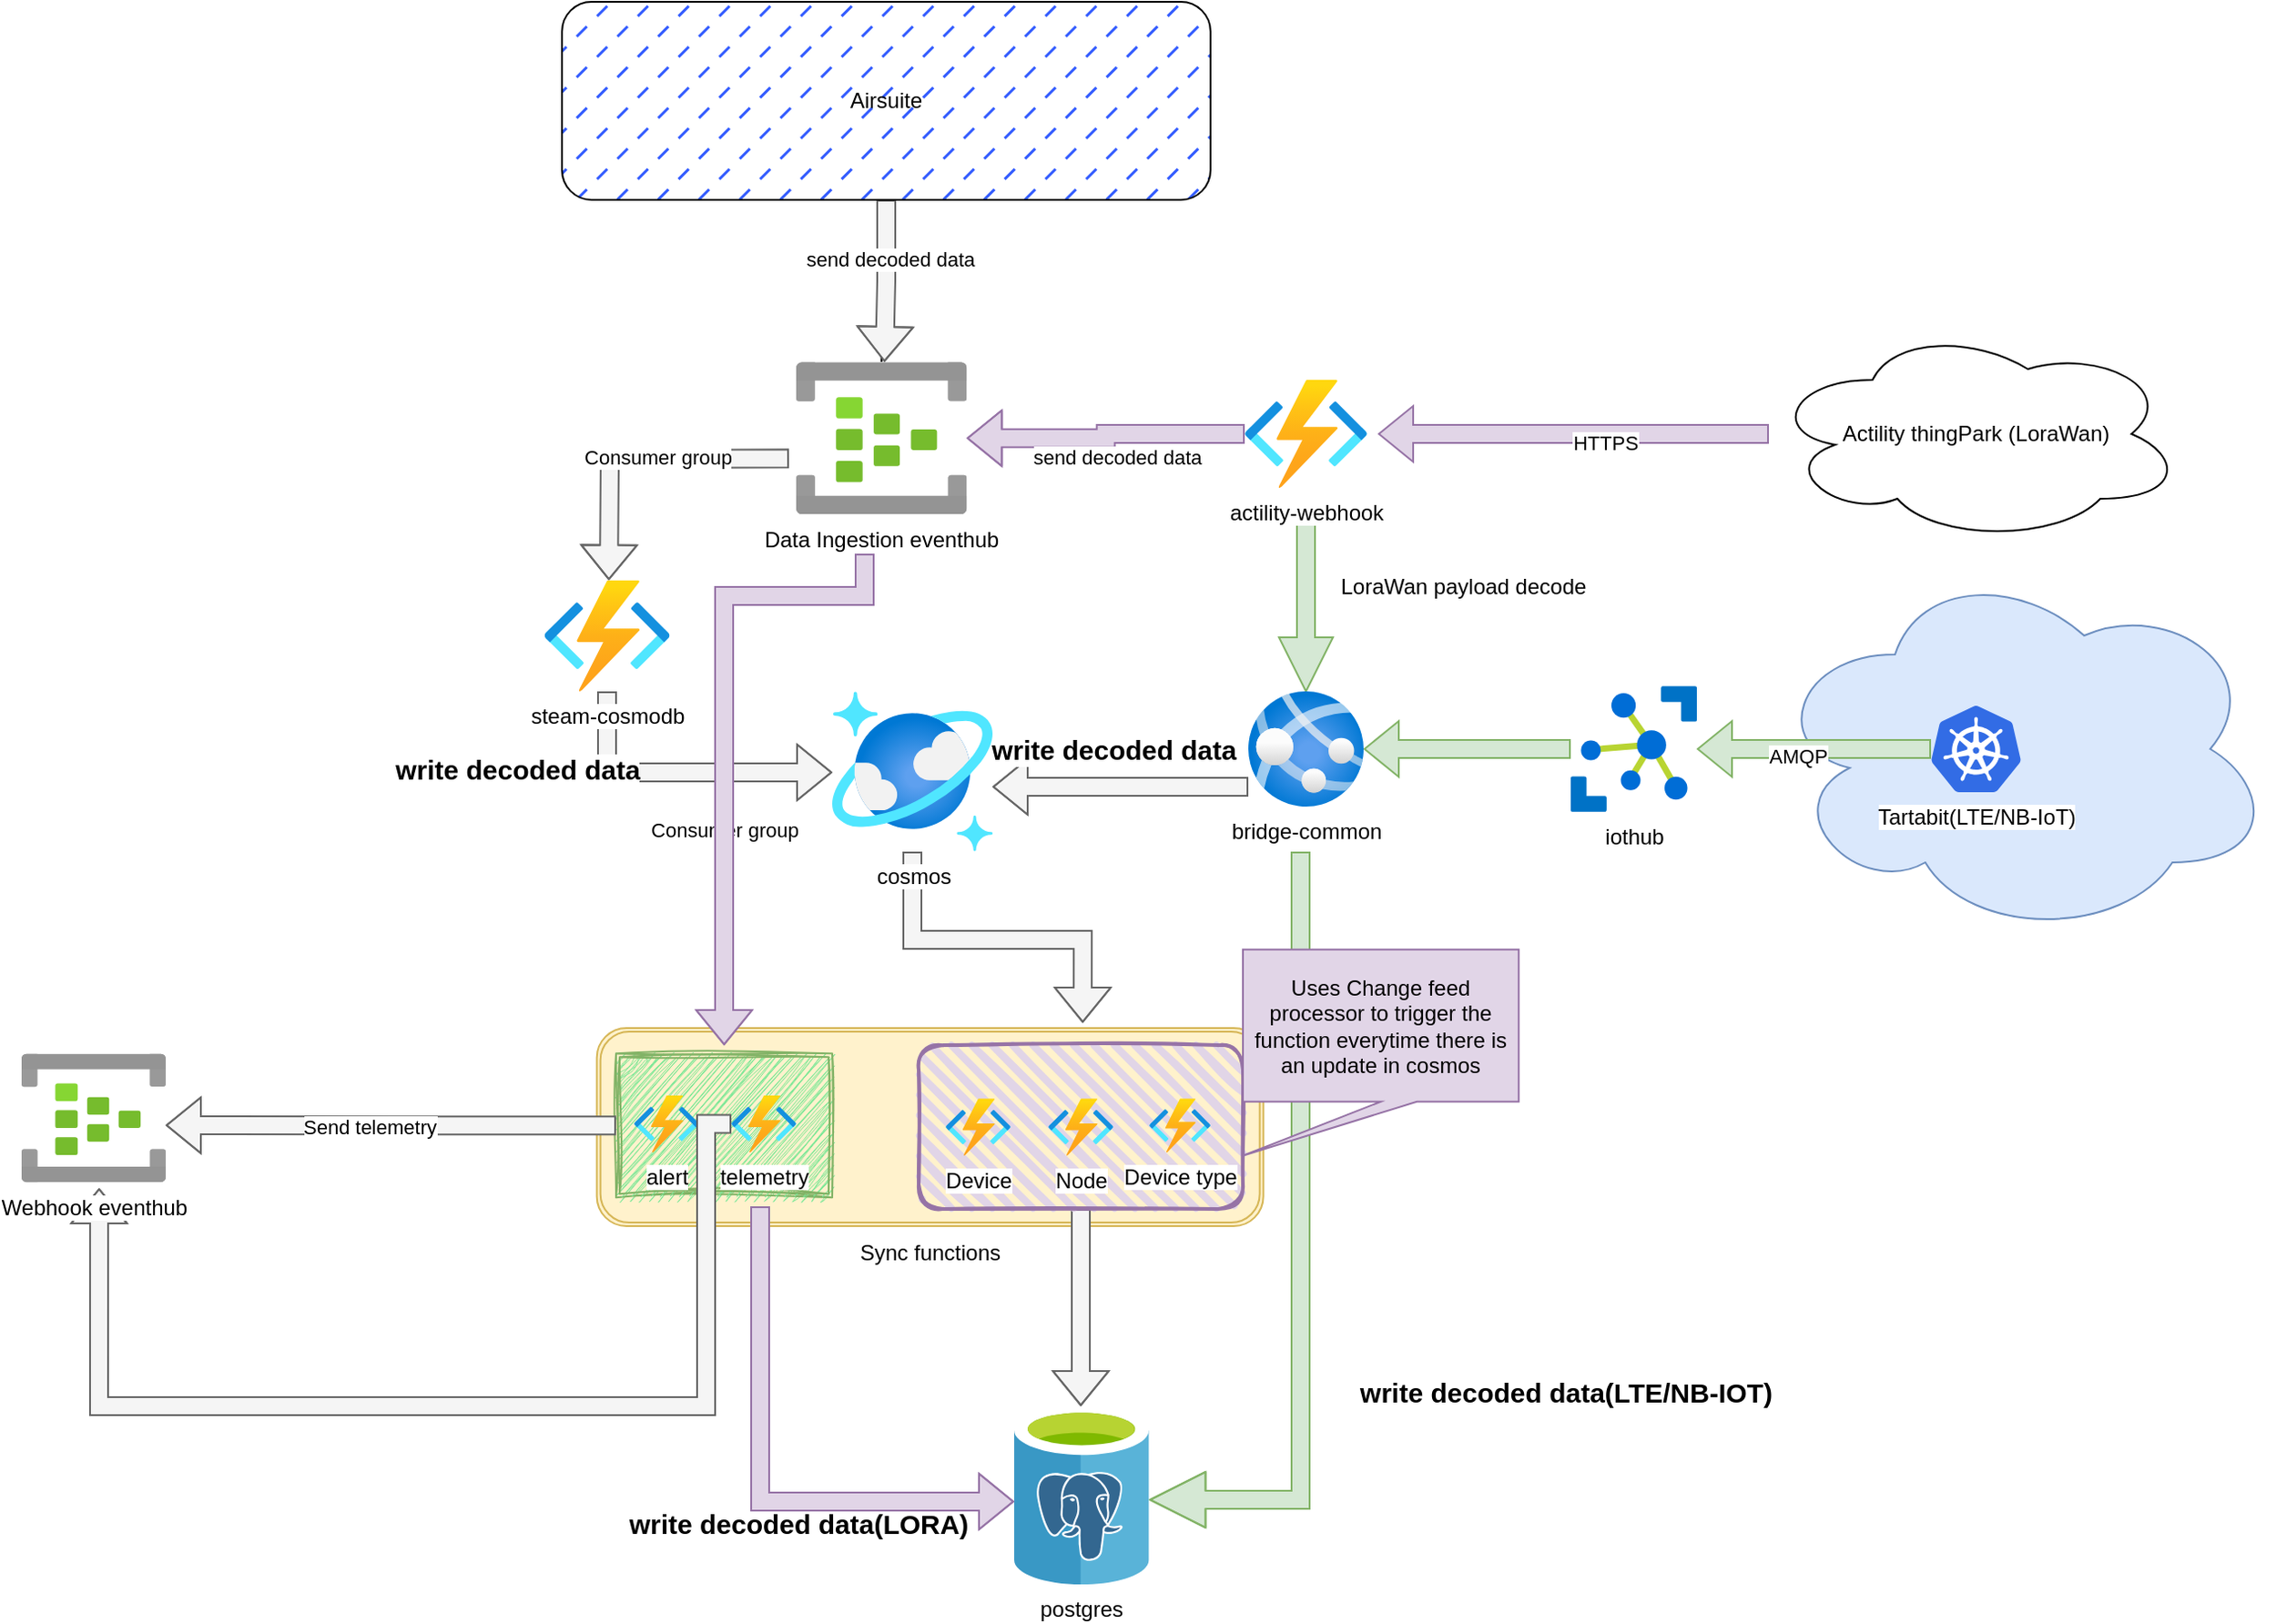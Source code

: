 <mxfile version="24.4.0" type="github">
  <diagram name="Page-1" id="HTUhq75xzCdrkmpdIbcB">
    <mxGraphModel dx="2284" dy="769" grid="1" gridSize="10" guides="1" tooltips="1" connect="1" arrows="1" fold="1" page="1" pageScale="1" pageWidth="850" pageHeight="1100" math="0" shadow="0">
      <root>
        <mxCell id="0" />
        <mxCell id="1" parent="0" />
        <mxCell id="mnNxy6jQzhcaSt8DhOdr-73" value="" style="shape=ext;double=1;rounded=1;whiteSpace=wrap;html=1;fillColor=#fff2cc;strokeColor=#d6b656;" parent="1" vertex="1">
          <mxGeometry x="9.33" y="720" width="370" height="110" as="geometry" />
        </mxCell>
        <mxCell id="mnNxy6jQzhcaSt8DhOdr-103" style="edgeStyle=orthogonalEdgeStyle;rounded=0;orthogonalLoop=1;jettySize=auto;html=1;exitX=0.75;exitY=1;exitDx=0;exitDy=0;" parent="1" source="mnNxy6jQzhcaSt8DhOdr-94" edge="1">
          <mxGeometry relative="1" as="geometry">
            <mxPoint x="110" y="814" as="targetPoint" />
          </mxGeometry>
        </mxCell>
        <mxCell id="mnNxy6jQzhcaSt8DhOdr-94" value="" style="shape=ext;double=1;rounded=0;whiteSpace=wrap;html=1;fillColor=#79E896;fillStyle=auto;strokeColor=#82b366;arcSize=7;sketch=1;curveFitting=1;jiggle=2;" parent="1" vertex="1">
          <mxGeometry x="20.0" y="734.12" width="120" height="80" as="geometry" />
        </mxCell>
        <mxCell id="mnNxy6jQzhcaSt8DhOdr-87" style="edgeStyle=orthogonalEdgeStyle;rounded=0;orthogonalLoop=1;jettySize=auto;html=1;entryX=0.729;entryY=-0.027;entryDx=0;entryDy=0;entryPerimeter=0;shape=flexArrow;fillColor=#f5f5f5;strokeColor=#666666;" parent="1" source="mnNxy6jQzhcaSt8DhOdr-5" target="mnNxy6jQzhcaSt8DhOdr-73" edge="1">
          <mxGeometry relative="1" as="geometry" />
        </mxCell>
        <mxCell id="mnNxy6jQzhcaSt8DhOdr-88" style="edgeStyle=orthogonalEdgeStyle;rounded=0;orthogonalLoop=1;jettySize=auto;html=1;shape=flexArrow;fillColor=#f5f5f5;strokeColor=#666666;" parent="1" source="mnNxy6jQzhcaSt8DhOdr-82" target="mnNxy6jQzhcaSt8DhOdr-6" edge="1">
          <mxGeometry relative="1" as="geometry">
            <Array as="points">
              <mxPoint x="278" y="880" />
              <mxPoint x="278" y="880" />
            </Array>
          </mxGeometry>
        </mxCell>
        <mxCell id="mnNxy6jQzhcaSt8DhOdr-82" value="" style="rounded=1;whiteSpace=wrap;html=1;strokeWidth=2;fillWeight=4;hachureGap=8;hachureAngle=45;fillColor=#e1d5e7;sketch=1;strokeColor=#9673a6;" parent="1" vertex="1">
          <mxGeometry x="188" y="729.56" width="180" height="90.88" as="geometry" />
        </mxCell>
        <mxCell id="mnNxy6jQzhcaSt8DhOdr-34" style="edgeStyle=orthogonalEdgeStyle;rounded=0;orthogonalLoop=1;jettySize=auto;html=1;fillColor=#d5e8d4;strokeColor=#82b366;shape=arrow;" parent="1" target="mnNxy6jQzhcaSt8DhOdr-2" edge="1">
          <mxGeometry relative="1" as="geometry">
            <mxPoint x="403" y="430" as="sourcePoint" />
            <mxPoint x="460" y="270" as="targetPoint" />
            <Array as="points" />
          </mxGeometry>
        </mxCell>
        <mxCell id="mnNxy6jQzhcaSt8DhOdr-14" value="" style="ellipse;shape=cloud;whiteSpace=wrap;html=1;fillColor=#dae8fc;strokeColor=#6c8ebf;" parent="1" vertex="1">
          <mxGeometry x="660" y="460" width="280" height="210" as="geometry" />
        </mxCell>
        <mxCell id="mnNxy6jQzhcaSt8DhOdr-3" style="edgeStyle=orthogonalEdgeStyle;rounded=0;orthogonalLoop=1;jettySize=auto;html=1;shape=flexArrow;fillColor=#d5e8d4;strokeColor=#82b366;" parent="1" source="mnNxy6jQzhcaSt8DhOdr-1" target="mnNxy6jQzhcaSt8DhOdr-2" edge="1">
          <mxGeometry relative="1" as="geometry" />
        </mxCell>
        <mxCell id="mnNxy6jQzhcaSt8DhOdr-1" value="iothub" style="image;sketch=0;aspect=fixed;html=1;points=[];align=center;fontSize=12;image=img/lib/mscae/Azure_IoT_Hub.svg;strokeColor=#0A0A0A;" parent="1" vertex="1">
          <mxGeometry x="550" y="530" width="70" height="70" as="geometry" />
        </mxCell>
        <mxCell id="mnNxy6jQzhcaSt8DhOdr-2" value="bridge-common" style="image;aspect=fixed;html=1;points=[];align=center;fontSize=12;image=img/lib/azure2/containers/App_Services.svg;" parent="1" vertex="1">
          <mxGeometry x="371" y="533" width="64" height="64" as="geometry" />
        </mxCell>
        <mxCell id="mnNxy6jQzhcaSt8DhOdr-92" style="edgeStyle=orthogonalEdgeStyle;rounded=0;orthogonalLoop=1;jettySize=auto;html=1;shape=flexArrow;fillColor=#f5f5f5;strokeColor=#666666;" parent="1" edge="1">
          <mxGeometry relative="1" as="geometry">
            <mxPoint x="16" y="471.24" as="targetPoint" />
            <mxPoint x="116" y="403.64" as="sourcePoint" />
          </mxGeometry>
        </mxCell>
        <mxCell id="mnNxy6jQzhcaSt8DhOdr-96" value="Consumer group" style="edgeLabel;html=1;align=center;verticalAlign=middle;resizable=0;points=[];" parent="mnNxy6jQzhcaSt8DhOdr-92" vertex="1" connectable="0">
          <mxGeometry x="-0.126" y="-1" relative="1" as="geometry">
            <mxPoint as="offset" />
          </mxGeometry>
        </mxCell>
        <mxCell id="mnNxy6jQzhcaSt8DhOdr-109" value="" style="edgeStyle=orthogonalEdgeStyle;rounded=0;orthogonalLoop=1;jettySize=auto;html=1;" parent="1" source="mnNxy6jQzhcaSt8DhOdr-4" target="mnNxy6jQzhcaSt8DhOdr-52" edge="1">
          <mxGeometry relative="1" as="geometry" />
        </mxCell>
        <mxCell id="mnNxy6jQzhcaSt8DhOdr-4" value="Data Ingestion eventhub" style="image;aspect=fixed;html=1;points=[];align=center;fontSize=12;image=img/lib/azure2/analytics/Event_Hubs.svg;" parent="1" vertex="1">
          <mxGeometry x="120" y="350" width="94.67" height="84.78" as="geometry" />
        </mxCell>
        <mxCell id="mnNxy6jQzhcaSt8DhOdr-26" style="edgeStyle=orthogonalEdgeStyle;rounded=0;orthogonalLoop=1;jettySize=auto;html=1;shape=flexArrow;fillColor=#e1d5e7;strokeColor=#9673a6;" parent="1" source="mnNxy6jQzhcaSt8DhOdr-9" target="mnNxy6jQzhcaSt8DhOdr-4" edge="1">
          <mxGeometry relative="1" as="geometry">
            <mxPoint x="150" y="440" as="targetPoint" />
          </mxGeometry>
        </mxCell>
        <mxCell id="mnNxy6jQzhcaSt8DhOdr-27" value="send decoded data" style="edgeLabel;html=1;align=center;verticalAlign=middle;resizable=0;points=[];" parent="mnNxy6jQzhcaSt8DhOdr-26" vertex="1" connectable="0">
          <mxGeometry x="0.141" y="2" relative="1" as="geometry">
            <mxPoint x="16" y="8" as="offset" />
          </mxGeometry>
        </mxCell>
        <mxCell id="mnNxy6jQzhcaSt8DhOdr-9" value="actility-webhook" style="image;aspect=fixed;html=1;points=[];align=center;fontSize=12;image=img/lib/azure2/iot/Function_Apps.svg;" parent="1" vertex="1">
          <mxGeometry x="369" y="360" width="68" height="60" as="geometry" />
        </mxCell>
        <mxCell id="mnNxy6jQzhcaSt8DhOdr-13" style="edgeStyle=orthogonalEdgeStyle;rounded=0;orthogonalLoop=1;jettySize=auto;html=1;shape=flexArrow;fillColor=#d5e8d4;strokeColor=#82b366;" parent="1" source="mnNxy6jQzhcaSt8DhOdr-10" target="mnNxy6jQzhcaSt8DhOdr-1" edge="1">
          <mxGeometry relative="1" as="geometry" />
        </mxCell>
        <mxCell id="mnNxy6jQzhcaSt8DhOdr-17" value="AMQP" style="edgeLabel;html=1;align=center;verticalAlign=middle;resizable=0;points=[];" parent="mnNxy6jQzhcaSt8DhOdr-13" vertex="1" connectable="0">
          <mxGeometry x="0.145" y="4" relative="1" as="geometry">
            <mxPoint as="offset" />
          </mxGeometry>
        </mxCell>
        <mxCell id="mnNxy6jQzhcaSt8DhOdr-10" value="Tartabit(LTE/NB-IoT)" style="image;sketch=0;aspect=fixed;html=1;points=[];align=center;fontSize=12;image=img/lib/mscae/Kubernetes.svg;" parent="1" vertex="1">
          <mxGeometry x="750" y="541" width="50" height="48" as="geometry" />
        </mxCell>
        <mxCell id="mnNxy6jQzhcaSt8DhOdr-15" value="Actility thingPark (LoraWan)" style="ellipse;shape=cloud;whiteSpace=wrap;html=1;" parent="1" vertex="1">
          <mxGeometry x="660" y="330" width="230" height="120" as="geometry" />
        </mxCell>
        <mxCell id="mnNxy6jQzhcaSt8DhOdr-16" style="edgeStyle=orthogonalEdgeStyle;rounded=0;orthogonalLoop=1;jettySize=auto;html=1;entryX=1.088;entryY=0.5;entryDx=0;entryDy=0;entryPerimeter=0;shape=flexArrow;fillColor=#e1d5e7;strokeColor=#9673a6;" parent="1" source="mnNxy6jQzhcaSt8DhOdr-15" target="mnNxy6jQzhcaSt8DhOdr-9" edge="1">
          <mxGeometry relative="1" as="geometry" />
        </mxCell>
        <mxCell id="mnNxy6jQzhcaSt8DhOdr-18" value="HTTPS" style="edgeLabel;html=1;align=center;verticalAlign=middle;resizable=0;points=[];" parent="mnNxy6jQzhcaSt8DhOdr-16" vertex="1" connectable="0">
          <mxGeometry x="-0.163" y="5" relative="1" as="geometry">
            <mxPoint as="offset" />
          </mxGeometry>
        </mxCell>
        <mxCell id="mnNxy6jQzhcaSt8DhOdr-23" value="LoraWan payload decode" style="text;html=1;align=center;verticalAlign=middle;resizable=0;points=[];autosize=1;strokeColor=none;fillColor=none;" parent="1" vertex="1">
          <mxGeometry x="410" y="460" width="160" height="30" as="geometry" />
        </mxCell>
        <mxCell id="mnNxy6jQzhcaSt8DhOdr-37" value="Device" style="image;aspect=fixed;html=1;points=[];align=center;fontSize=12;image=img/lib/azure2/iot/Function_Apps.svg;" parent="1" vertex="1">
          <mxGeometry x="203" y="759.12" width="36" height="31.76" as="geometry" />
        </mxCell>
        <mxCell id="mnNxy6jQzhcaSt8DhOdr-53" style="edgeStyle=orthogonalEdgeStyle;rounded=0;orthogonalLoop=1;jettySize=auto;html=1;shape=flexArrow;fillColor=#f5f5f5;strokeColor=#666666;" parent="1" source="mnNxy6jQzhcaSt8DhOdr-52" edge="1">
          <mxGeometry relative="1" as="geometry">
            <mxPoint x="169" y="350" as="targetPoint" />
          </mxGeometry>
        </mxCell>
        <mxCell id="mnNxy6jQzhcaSt8DhOdr-60" value="send decoded data" style="edgeLabel;html=1;align=center;verticalAlign=middle;resizable=0;points=[];" parent="mnNxy6jQzhcaSt8DhOdr-53" vertex="1" connectable="0">
          <mxGeometry x="-0.271" y="2" relative="1" as="geometry">
            <mxPoint as="offset" />
          </mxGeometry>
        </mxCell>
        <mxCell id="mnNxy6jQzhcaSt8DhOdr-52" value="Airsuite" style="rounded=1;whiteSpace=wrap;html=1;gradientColor=none;fillStyle=dashed;fillColor=#335CFF;" parent="1" vertex="1">
          <mxGeometry x="-10" y="150" width="360" height="110" as="geometry" />
        </mxCell>
        <mxCell id="mnNxy6jQzhcaSt8DhOdr-63" value="" style="edgeStyle=orthogonalEdgeStyle;rounded=0;orthogonalLoop=1;jettySize=auto;html=1;shape=flexArrow;fillColor=#f5f5f5;strokeColor=#666666;" parent="1" source="mnNxy6jQzhcaSt8DhOdr-2" target="mnNxy6jQzhcaSt8DhOdr-5" edge="1">
          <mxGeometry relative="1" as="geometry">
            <mxPoint x="400" y="597" as="sourcePoint" />
            <mxPoint x="-45" y="646" as="targetPoint" />
            <Array as="points">
              <mxPoint x="340" y="586" />
              <mxPoint x="340" y="586" />
            </Array>
          </mxGeometry>
        </mxCell>
        <mxCell id="mnNxy6jQzhcaSt8DhOdr-65" value="&lt;b&gt;write decoded data&lt;/b&gt;" style="edgeLabel;html=1;align=center;verticalAlign=middle;resizable=0;points=[];fontSize=15;" parent="mnNxy6jQzhcaSt8DhOdr-63" vertex="1" connectable="0">
          <mxGeometry x="0.162" y="-4" relative="1" as="geometry">
            <mxPoint x="7" y="-17" as="offset" />
          </mxGeometry>
        </mxCell>
        <mxCell id="mnNxy6jQzhcaSt8DhOdr-5" value="cosmos" style="image;aspect=fixed;html=1;points=[];align=center;fontSize=12;image=img/lib/azure2/databases/Azure_Cosmos_DB.svg;" parent="1" vertex="1">
          <mxGeometry x="140" y="533" width="89" height="89" as="geometry" />
        </mxCell>
        <mxCell id="mnNxy6jQzhcaSt8DhOdr-93" style="edgeStyle=orthogonalEdgeStyle;rounded=0;orthogonalLoop=1;jettySize=auto;html=1;shape=flexArrow;fillColor=#f5f5f5;strokeColor=#666666;" parent="1" source="mnNxy6jQzhcaSt8DhOdr-71" target="mnNxy6jQzhcaSt8DhOdr-5" edge="1">
          <mxGeometry relative="1" as="geometry">
            <Array as="points">
              <mxPoint x="15" y="578" />
            </Array>
          </mxGeometry>
        </mxCell>
        <mxCell id="mnNxy6jQzhcaSt8DhOdr-71" value="steam-cosmodb" style="image;aspect=fixed;html=1;points=[];align=center;fontSize=12;image=img/lib/azure2/iot/Function_Apps.svg;" parent="1" vertex="1">
          <mxGeometry x="-20" y="471.24" width="70" height="61.76" as="geometry" />
        </mxCell>
        <mxCell id="mnNxy6jQzhcaSt8DhOdr-74" value="Sync functions" style="text;html=1;align=center;verticalAlign=middle;resizable=0;points=[];autosize=1;strokeColor=none;fillColor=none;" parent="1" vertex="1">
          <mxGeometry x="144.17" y="830" width="100" height="30" as="geometry" />
        </mxCell>
        <mxCell id="mnNxy6jQzhcaSt8DhOdr-76" value="Node" style="image;aspect=fixed;html=1;points=[];align=center;fontSize=12;image=img/lib/azure2/iot/Function_Apps.svg;" parent="1" vertex="1">
          <mxGeometry x="260" y="759.12" width="36" height="31.76" as="geometry" />
        </mxCell>
        <mxCell id="mnNxy6jQzhcaSt8DhOdr-78" value="Device type" style="image;aspect=fixed;html=1;points=[];align=center;fontSize=12;image=img/lib/azure2/iot/Function_Apps.svg;" parent="1" vertex="1">
          <mxGeometry x="315.99" y="759.12" width="34.01" height="30" as="geometry" />
        </mxCell>
        <mxCell id="mnNxy6jQzhcaSt8DhOdr-79" value="telemetry" style="image;aspect=fixed;html=1;points=[];align=center;fontSize=12;image=img/lib/azure2/iot/Function_Apps.svg;" parent="1" vertex="1">
          <mxGeometry x="84" y="757.36" width="36" height="31.76" as="geometry" />
        </mxCell>
        <mxCell id="mnNxy6jQzhcaSt8DhOdr-81" value="alert" style="image;aspect=fixed;html=1;points=[];align=center;fontSize=12;image=img/lib/azure2/iot/Function_Apps.svg;" parent="1" vertex="1">
          <mxGeometry x="30" y="757.36" width="36" height="31.76" as="geometry" />
        </mxCell>
        <mxCell id="mnNxy6jQzhcaSt8DhOdr-89" value="" style="edgeStyle=orthogonalEdgeStyle;rounded=0;orthogonalLoop=1;jettySize=auto;html=1;shape=flexArrow;fillColor=#d5e8d4;strokeColor=#82b366;width=10;endSize=9.92;" parent="1" edge="1">
          <mxGeometry relative="1" as="geometry">
            <mxPoint x="400" y="622" as="sourcePoint" />
            <mxPoint x="315.99" y="982" as="targetPoint" />
            <Array as="points">
              <mxPoint x="400" y="982" />
            </Array>
          </mxGeometry>
        </mxCell>
        <mxCell id="mnNxy6jQzhcaSt8DhOdr-91" value="&lt;b&gt;write decoded data(LTE/NB-IOT)&lt;br&gt;&lt;/b&gt;" style="edgeLabel;html=1;align=center;verticalAlign=middle;resizable=0;points=[];textShadow=0;labelBackgroundColor=none;fontSize=15;" parent="mnNxy6jQzhcaSt8DhOdr-89" vertex="1" connectable="0">
          <mxGeometry x="0.638" y="-2" relative="1" as="geometry">
            <mxPoint x="150" y="-58" as="offset" />
          </mxGeometry>
        </mxCell>
        <mxCell id="mnNxy6jQzhcaSt8DhOdr-6" value="postgres" style="image;sketch=0;aspect=fixed;html=1;points=[];align=center;fontSize=12;image=img/lib/mscae/Azure_Database_for_PostgreSQL_servers.svg;" parent="1" vertex="1">
          <mxGeometry x="240.75" y="930" width="75.24" height="99" as="geometry" />
        </mxCell>
        <mxCell id="mnNxy6jQzhcaSt8DhOdr-67" value="Uses Change feed processor to trigger the function everytime there is an update in cosmos" style="shape=callout;whiteSpace=wrap;html=1;perimeter=calloutPerimeter;position2=0;fillColor=#e1d5e7;strokeColor=#9673a6;" parent="1" vertex="1">
          <mxGeometry x="368" y="676.32" width="153.12" height="114.56" as="geometry" />
        </mxCell>
        <mxCell id="mnNxy6jQzhcaSt8DhOdr-95" value="&lt;b&gt;&lt;font style=&quot;font-size: 15px;&quot;&gt;write decoded data&lt;/font&gt;&lt;/b&gt;" style="edgeLabel;html=1;align=center;verticalAlign=middle;resizable=0;points=[];" parent="1" vertex="1" connectable="0">
          <mxGeometry x="-30" y="577.5" as="geometry">
            <mxPoint x="-5" y="-2" as="offset" />
          </mxGeometry>
        </mxCell>
        <mxCell id="mnNxy6jQzhcaSt8DhOdr-99" value="Consumer group" style="edgeLabel;html=1;align=center;verticalAlign=middle;resizable=0;points=[];" parent="1" vertex="1" connectable="0">
          <mxGeometry x="79.996" y="609.997" as="geometry" />
        </mxCell>
        <mxCell id="mnNxy6jQzhcaSt8DhOdr-102" style="edgeStyle=orthogonalEdgeStyle;rounded=0;orthogonalLoop=1;jettySize=auto;html=1;entryX=0.003;entryY=0.535;entryDx=0;entryDy=0;entryPerimeter=0;shape=flexArrow;fillColor=#e1d5e7;strokeColor=#9673a6;" parent="1" target="mnNxy6jQzhcaSt8DhOdr-6" edge="1">
          <mxGeometry relative="1" as="geometry">
            <mxPoint x="100" y="819" as="sourcePoint" />
            <Array as="points">
              <mxPoint x="100" y="819" />
              <mxPoint x="100" y="983" />
            </Array>
          </mxGeometry>
        </mxCell>
        <mxCell id="mnNxy6jQzhcaSt8DhOdr-104" value="&lt;b&gt;&lt;font style=&quot;font-size: 15px;&quot;&gt;write decoded data(LORA)&lt;/font&gt;&lt;/b&gt;" style="edgeLabel;html=1;align=center;verticalAlign=middle;resizable=0;points=[];textShadow=0;labelBackgroundColor=none;" parent="1" vertex="1" connectable="0">
          <mxGeometry x="410" y="890" as="geometry">
            <mxPoint x="-289" y="105" as="offset" />
          </mxGeometry>
        </mxCell>
        <mxCell id="mnNxy6jQzhcaSt8DhOdr-105" style="edgeStyle=orthogonalEdgeStyle;rounded=0;orthogonalLoop=1;jettySize=auto;html=1;entryX=1;entryY=0.557;entryDx=0;entryDy=0;entryPerimeter=0;shape=flexArrow;fillColor=#f5f5f5;strokeColor=#666666;" parent="1" source="mnNxy6jQzhcaSt8DhOdr-94" target="mnNxy6jQzhcaSt8DhOdr-62" edge="1">
          <mxGeometry relative="1" as="geometry" />
        </mxCell>
        <mxCell id="mnNxy6jQzhcaSt8DhOdr-107" value="Send telemetry" style="edgeLabel;html=1;align=center;verticalAlign=middle;resizable=0;points=[];" parent="mnNxy6jQzhcaSt8DhOdr-105" vertex="1" connectable="0">
          <mxGeometry x="0.096" y="1" relative="1" as="geometry">
            <mxPoint as="offset" />
          </mxGeometry>
        </mxCell>
        <mxCell id="mnNxy6jQzhcaSt8DhOdr-108" style="edgeStyle=orthogonalEdgeStyle;rounded=0;orthogonalLoop=1;jettySize=auto;html=1;entryX=0.538;entryY=1.045;entryDx=0;entryDy=0;entryPerimeter=0;shape=flexArrow;fillColor=#f5f5f5;strokeColor=#666666;" parent="1" source="mnNxy6jQzhcaSt8DhOdr-79" target="mnNxy6jQzhcaSt8DhOdr-62" edge="1">
          <mxGeometry relative="1" as="geometry">
            <Array as="points">
              <mxPoint x="70" y="773" />
              <mxPoint x="70" y="930" />
              <mxPoint x="-267" y="930" />
            </Array>
          </mxGeometry>
        </mxCell>
        <mxCell id="mnNxy6jQzhcaSt8DhOdr-62" value="Webhook eventhub" style="image;aspect=fixed;html=1;points=[];align=center;fontSize=12;image=img/lib/azure2/analytics/Event_Hubs.svg;" parent="1" vertex="1">
          <mxGeometry x="-310" y="734.12" width="80" height="71.65" as="geometry" />
        </mxCell>
        <mxCell id="mnNxy6jQzhcaSt8DhOdr-98" style="edgeStyle=orthogonalEdgeStyle;rounded=0;orthogonalLoop=1;jettySize=auto;html=1;exitX=0.507;exitY=1.026;exitDx=0;exitDy=0;exitPerimeter=0;shape=flexArrow;fillColor=#e1d5e7;strokeColor=#9673a6;" parent="1" edge="1">
          <mxGeometry relative="1" as="geometry">
            <mxPoint x="80" y="729.56" as="targetPoint" />
            <mxPoint x="157.998" y="456.544" as="sourcePoint" />
            <Array as="points">
              <mxPoint x="158" y="480" />
              <mxPoint x="80" y="480" />
            </Array>
          </mxGeometry>
        </mxCell>
      </root>
    </mxGraphModel>
  </diagram>
</mxfile>
